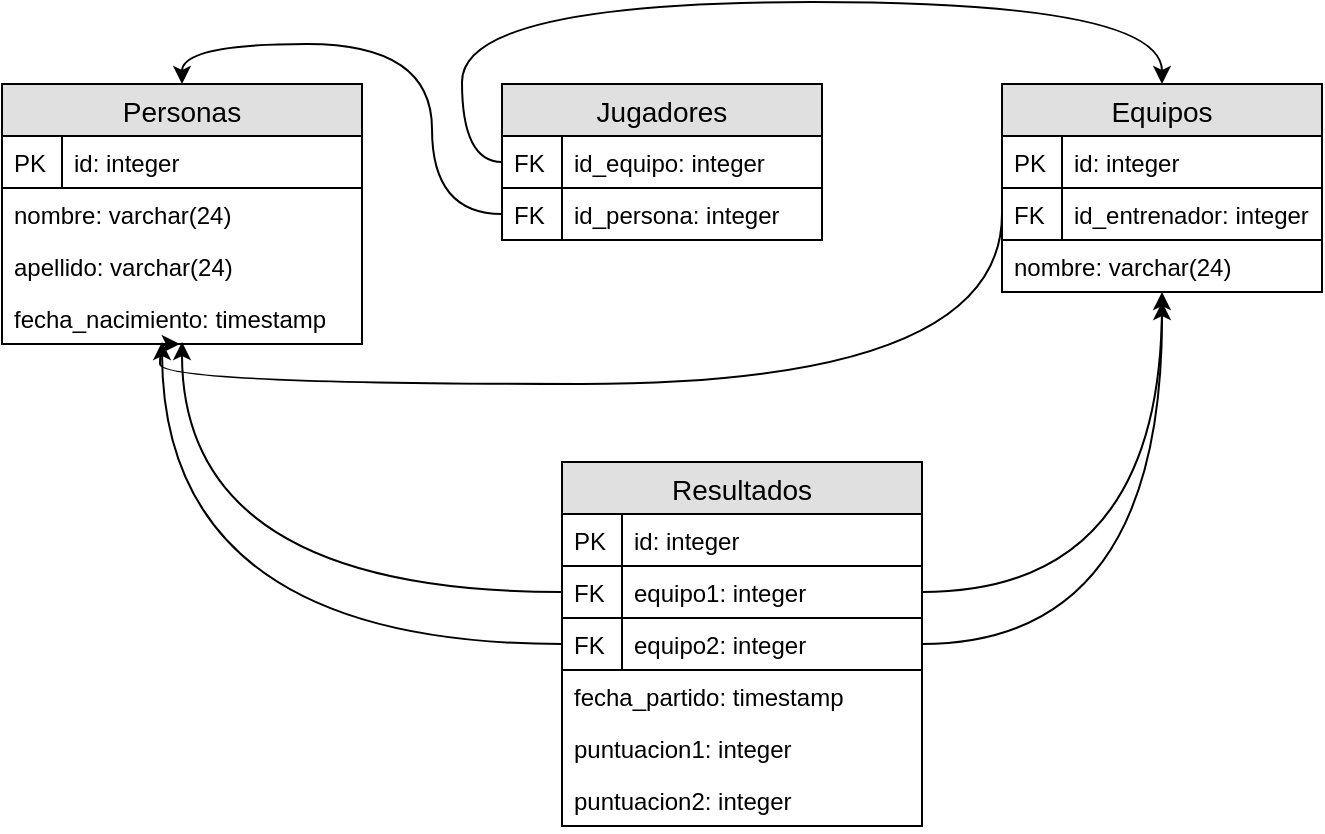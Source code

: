 <mxfile version="10.5.4" type="device"><diagram id="2jvkBdJgqv1P23ik-02p" name="Page-1"><mxGraphModel dx="840" dy="481" grid="1" gridSize="10" guides="1" tooltips="1" connect="1" arrows="1" fold="1" page="1" pageScale="1" pageWidth="850" pageHeight="1100" math="0" shadow="0"><root><mxCell id="0"/><mxCell id="1" parent="0"/><mxCell id="_aSCzNytMRF37KWu-V6P-12" value="Personas" style="swimlane;fontStyle=0;childLayout=stackLayout;horizontal=1;startSize=26;fillColor=#e0e0e0;horizontalStack=0;resizeParent=1;resizeParentMax=0;resizeLast=0;collapsible=1;marginBottom=0;swimlaneFillColor=#ffffff;align=center;fontSize=14;" vertex="1" parent="1"><mxGeometry x="40" y="61" width="180" height="130" as="geometry"/></mxCell><mxCell id="_aSCzNytMRF37KWu-V6P-16" value="id: integer" style="shape=partialRectangle;top=0;left=0;right=0;bottom=1;align=left;verticalAlign=top;fillColor=none;spacingLeft=34;spacingRight=4;overflow=hidden;rotatable=0;points=[[0,0.5],[1,0.5]];portConstraint=eastwest;dropTarget=0;fontSize=12;" vertex="1" parent="_aSCzNytMRF37KWu-V6P-12"><mxGeometry y="26" width="180" height="26" as="geometry"/></mxCell><mxCell id="_aSCzNytMRF37KWu-V6P-17" value="PK" style="shape=partialRectangle;top=0;left=0;bottom=0;fillColor=none;align=left;verticalAlign=top;spacingLeft=4;spacingRight=4;overflow=hidden;rotatable=0;points=[];portConstraint=eastwest;part=1;fontSize=12;" vertex="1" connectable="0" parent="_aSCzNytMRF37KWu-V6P-16"><mxGeometry width="30" height="26" as="geometry"/></mxCell><mxCell id="_aSCzNytMRF37KWu-V6P-18" value="nombre: varchar(24)" style="text;strokeColor=none;fillColor=none;spacingLeft=4;spacingRight=4;overflow=hidden;rotatable=0;points=[[0,0.5],[1,0.5]];portConstraint=eastwest;fontSize=12;" vertex="1" parent="_aSCzNytMRF37KWu-V6P-12"><mxGeometry y="52" width="180" height="26" as="geometry"/></mxCell><mxCell id="_aSCzNytMRF37KWu-V6P-19" value="apellido: varchar(24)" style="text;strokeColor=none;fillColor=none;spacingLeft=4;spacingRight=4;overflow=hidden;rotatable=0;points=[[0,0.5],[1,0.5]];portConstraint=eastwest;fontSize=12;" vertex="1" parent="_aSCzNytMRF37KWu-V6P-12"><mxGeometry y="78" width="180" height="26" as="geometry"/></mxCell><mxCell id="_aSCzNytMRF37KWu-V6P-21" value="fecha_nacimiento: timestamp" style="text;strokeColor=none;fillColor=none;spacingLeft=4;spacingRight=4;overflow=hidden;rotatable=0;points=[[0,0.5],[1,0.5]];portConstraint=eastwest;fontSize=12;" vertex="1" parent="_aSCzNytMRF37KWu-V6P-12"><mxGeometry y="104" width="180" height="26" as="geometry"/></mxCell><mxCell id="_aSCzNytMRF37KWu-V6P-26" value="Equipos" style="swimlane;fontStyle=0;childLayout=stackLayout;horizontal=1;startSize=26;fillColor=#e0e0e0;horizontalStack=0;resizeParent=1;resizeParentMax=0;resizeLast=0;collapsible=1;marginBottom=0;swimlaneFillColor=#ffffff;align=center;fontSize=14;" vertex="1" parent="1"><mxGeometry x="540" y="61" width="160" height="104" as="geometry"/></mxCell><mxCell id="_aSCzNytMRF37KWu-V6P-30" value="id: integer" style="shape=partialRectangle;top=0;left=0;right=0;bottom=1;align=left;verticalAlign=top;fillColor=none;spacingLeft=34;spacingRight=4;overflow=hidden;rotatable=0;points=[[0,0.5],[1,0.5]];portConstraint=eastwest;dropTarget=0;fontSize=12;" vertex="1" parent="_aSCzNytMRF37KWu-V6P-26"><mxGeometry y="26" width="160" height="26" as="geometry"/></mxCell><mxCell id="_aSCzNytMRF37KWu-V6P-31" value="PK" style="shape=partialRectangle;top=0;left=0;bottom=0;fillColor=none;align=left;verticalAlign=top;spacingLeft=4;spacingRight=4;overflow=hidden;rotatable=0;points=[];portConstraint=eastwest;part=1;fontSize=12;" vertex="1" connectable="0" parent="_aSCzNytMRF37KWu-V6P-30"><mxGeometry width="30" height="26" as="geometry"/></mxCell><mxCell id="_aSCzNytMRF37KWu-V6P-41" value="id_entrenador: integer" style="shape=partialRectangle;top=0;left=0;right=0;bottom=1;align=left;verticalAlign=top;fillColor=none;spacingLeft=34;spacingRight=4;overflow=hidden;rotatable=0;points=[[0,0.5],[1,0.5]];portConstraint=eastwest;dropTarget=0;fontSize=12;" vertex="1" parent="_aSCzNytMRF37KWu-V6P-26"><mxGeometry y="52" width="160" height="26" as="geometry"/></mxCell><mxCell id="_aSCzNytMRF37KWu-V6P-42" value="FK" style="shape=partialRectangle;top=0;left=0;bottom=0;fillColor=none;align=left;verticalAlign=top;spacingLeft=4;spacingRight=4;overflow=hidden;rotatable=0;points=[];portConstraint=eastwest;part=1;fontSize=12;" vertex="1" connectable="0" parent="_aSCzNytMRF37KWu-V6P-41"><mxGeometry width="30" height="26" as="geometry"/></mxCell><mxCell id="_aSCzNytMRF37KWu-V6P-28" value="nombre: varchar(24)" style="text;strokeColor=none;fillColor=none;spacingLeft=4;spacingRight=4;overflow=hidden;rotatable=0;points=[[0,0.5],[1,0.5]];portConstraint=eastwest;fontSize=12;" vertex="1" parent="_aSCzNytMRF37KWu-V6P-26"><mxGeometry y="78" width="160" height="26" as="geometry"/></mxCell><mxCell id="_aSCzNytMRF37KWu-V6P-32" value="Jugadores" style="swimlane;fontStyle=0;childLayout=stackLayout;horizontal=1;startSize=26;fillColor=#e0e0e0;horizontalStack=0;resizeParent=1;resizeParentMax=0;resizeLast=0;collapsible=1;marginBottom=0;swimlaneFillColor=#ffffff;align=center;fontSize=14;" vertex="1" parent="1"><mxGeometry x="290" y="61" width="160" height="78" as="geometry"/></mxCell><mxCell id="_aSCzNytMRF37KWu-V6P-36" value="id_equipo: integer" style="shape=partialRectangle;top=0;left=0;right=0;bottom=1;align=left;verticalAlign=top;fillColor=none;spacingLeft=34;spacingRight=4;overflow=hidden;rotatable=0;points=[[0,0.5],[1,0.5]];portConstraint=eastwest;dropTarget=0;fontSize=12;" vertex="1" parent="_aSCzNytMRF37KWu-V6P-32"><mxGeometry y="26" width="160" height="26" as="geometry"/></mxCell><mxCell id="_aSCzNytMRF37KWu-V6P-37" value="FK" style="shape=partialRectangle;top=0;left=0;bottom=0;fillColor=none;align=left;verticalAlign=top;spacingLeft=4;spacingRight=4;overflow=hidden;rotatable=0;points=[];portConstraint=eastwest;part=1;fontSize=12;" vertex="1" connectable="0" parent="_aSCzNytMRF37KWu-V6P-36"><mxGeometry width="30" height="26" as="geometry"/></mxCell><mxCell id="_aSCzNytMRF37KWu-V6P-39" value="id_persona: integer" style="shape=partialRectangle;top=0;left=0;right=0;bottom=1;align=left;verticalAlign=top;fillColor=none;spacingLeft=34;spacingRight=4;overflow=hidden;rotatable=0;points=[[0,0.5],[1,0.5]];portConstraint=eastwest;dropTarget=0;fontSize=12;" vertex="1" parent="_aSCzNytMRF37KWu-V6P-32"><mxGeometry y="52" width="160" height="26" as="geometry"/></mxCell><mxCell id="_aSCzNytMRF37KWu-V6P-40" value="FK" style="shape=partialRectangle;top=0;left=0;bottom=0;fillColor=none;align=left;verticalAlign=top;spacingLeft=4;spacingRight=4;overflow=hidden;rotatable=0;points=[];portConstraint=eastwest;part=1;fontSize=12;" vertex="1" connectable="0" parent="_aSCzNytMRF37KWu-V6P-39"><mxGeometry width="30" height="26" as="geometry"/></mxCell><mxCell id="_aSCzNytMRF37KWu-V6P-43" value="Resultados" style="swimlane;fontStyle=0;childLayout=stackLayout;horizontal=1;startSize=26;fillColor=#e0e0e0;horizontalStack=0;resizeParent=1;resizeParentMax=0;resizeLast=0;collapsible=1;marginBottom=0;swimlaneFillColor=#ffffff;align=center;fontSize=14;" vertex="1" parent="1"><mxGeometry x="320" y="250" width="180" height="182" as="geometry"/></mxCell><mxCell id="_aSCzNytMRF37KWu-V6P-49" value="id: integer" style="shape=partialRectangle;top=0;left=0;right=0;bottom=1;align=left;verticalAlign=top;fillColor=none;spacingLeft=34;spacingRight=4;overflow=hidden;rotatable=0;points=[[0,0.5],[1,0.5]];portConstraint=eastwest;dropTarget=0;fontSize=12;" vertex="1" parent="_aSCzNytMRF37KWu-V6P-43"><mxGeometry y="26" width="180" height="26" as="geometry"/></mxCell><mxCell id="_aSCzNytMRF37KWu-V6P-50" value="PK" style="shape=partialRectangle;top=0;left=0;bottom=0;fillColor=none;align=left;verticalAlign=top;spacingLeft=4;spacingRight=4;overflow=hidden;rotatable=0;points=[];portConstraint=eastwest;part=1;fontSize=12;" vertex="1" connectable="0" parent="_aSCzNytMRF37KWu-V6P-49"><mxGeometry width="30" height="26" as="geometry"/></mxCell><mxCell id="_aSCzNytMRF37KWu-V6P-51" value="equipo1: integer" style="shape=partialRectangle;top=0;left=0;right=0;bottom=1;align=left;verticalAlign=top;fillColor=none;spacingLeft=34;spacingRight=4;overflow=hidden;rotatable=0;points=[[0,0.5],[1,0.5]];portConstraint=eastwest;dropTarget=0;fontSize=12;" vertex="1" parent="_aSCzNytMRF37KWu-V6P-43"><mxGeometry y="52" width="180" height="26" as="geometry"/></mxCell><mxCell id="_aSCzNytMRF37KWu-V6P-52" value="FK" style="shape=partialRectangle;top=0;left=0;bottom=0;fillColor=none;align=left;verticalAlign=top;spacingLeft=4;spacingRight=4;overflow=hidden;rotatable=0;points=[];portConstraint=eastwest;part=1;fontSize=12;" vertex="1" connectable="0" parent="_aSCzNytMRF37KWu-V6P-51"><mxGeometry width="30" height="26" as="geometry"/></mxCell><mxCell id="_aSCzNytMRF37KWu-V6P-47" value="equipo2: integer" style="shape=partialRectangle;top=0;left=0;right=0;bottom=1;align=left;verticalAlign=top;fillColor=none;spacingLeft=34;spacingRight=4;overflow=hidden;rotatable=0;points=[[0,0.5],[1,0.5]];portConstraint=eastwest;dropTarget=0;fontSize=12;" vertex="1" parent="_aSCzNytMRF37KWu-V6P-43"><mxGeometry y="78" width="180" height="26" as="geometry"/></mxCell><mxCell id="_aSCzNytMRF37KWu-V6P-48" value="FK" style="shape=partialRectangle;top=0;left=0;bottom=0;fillColor=none;align=left;verticalAlign=top;spacingLeft=4;spacingRight=4;overflow=hidden;rotatable=0;points=[];portConstraint=eastwest;part=1;fontSize=12;" vertex="1" connectable="0" parent="_aSCzNytMRF37KWu-V6P-47"><mxGeometry width="30" height="26" as="geometry"/></mxCell><mxCell id="_aSCzNytMRF37KWu-V6P-44" value="fecha_partido: timestamp" style="text;strokeColor=none;fillColor=none;spacingLeft=4;spacingRight=4;overflow=hidden;rotatable=0;points=[[0,0.5],[1,0.5]];portConstraint=eastwest;fontSize=12;" vertex="1" parent="_aSCzNytMRF37KWu-V6P-43"><mxGeometry y="104" width="180" height="26" as="geometry"/></mxCell><mxCell id="_aSCzNytMRF37KWu-V6P-45" value="puntuacion1: integer" style="text;strokeColor=none;fillColor=none;spacingLeft=4;spacingRight=4;overflow=hidden;rotatable=0;points=[[0,0.5],[1,0.5]];portConstraint=eastwest;fontSize=12;" vertex="1" parent="_aSCzNytMRF37KWu-V6P-43"><mxGeometry y="130" width="180" height="26" as="geometry"/></mxCell><mxCell id="_aSCzNytMRF37KWu-V6P-46" value="puntuacion2: integer" style="text;strokeColor=none;fillColor=none;spacingLeft=4;spacingRight=4;overflow=hidden;rotatable=0;points=[[0,0.5],[1,0.5]];portConstraint=eastwest;fontSize=12;" vertex="1" parent="_aSCzNytMRF37KWu-V6P-43"><mxGeometry y="156" width="180" height="26" as="geometry"/></mxCell><mxCell id="_aSCzNytMRF37KWu-V6P-62" style="edgeStyle=orthogonalEdgeStyle;curved=1;rounded=0;orthogonalLoop=1;jettySize=auto;html=1;exitX=1;exitY=0.5;exitDx=0;exitDy=0;" edge="1" parent="1" source="_aSCzNytMRF37KWu-V6P-51" target="_aSCzNytMRF37KWu-V6P-26"><mxGeometry relative="1" as="geometry"/></mxCell><mxCell id="_aSCzNytMRF37KWu-V6P-63" style="edgeStyle=orthogonalEdgeStyle;curved=1;rounded=0;orthogonalLoop=1;jettySize=auto;html=1;exitX=1;exitY=0.5;exitDx=0;exitDy=0;" edge="1" parent="1" source="_aSCzNytMRF37KWu-V6P-47"><mxGeometry relative="1" as="geometry"><mxPoint x="620" y="170" as="targetPoint"/></mxGeometry></mxCell><mxCell id="_aSCzNytMRF37KWu-V6P-64" style="edgeStyle=orthogonalEdgeStyle;curved=1;rounded=0;orthogonalLoop=1;jettySize=auto;html=1;exitX=0;exitY=0.5;exitDx=0;exitDy=0;entryX=0.5;entryY=0;entryDx=0;entryDy=0;" edge="1" parent="1" source="_aSCzNytMRF37KWu-V6P-36" target="_aSCzNytMRF37KWu-V6P-26"><mxGeometry relative="1" as="geometry"><Array as="points"><mxPoint x="270" y="100"/><mxPoint x="270" y="20"/><mxPoint x="620" y="20"/></Array></mxGeometry></mxCell><mxCell id="_aSCzNytMRF37KWu-V6P-65" style="edgeStyle=orthogonalEdgeStyle;curved=1;rounded=0;orthogonalLoop=1;jettySize=auto;html=1;exitX=0;exitY=0.5;exitDx=0;exitDy=0;entryX=0.494;entryY=1;entryDx=0;entryDy=0;entryPerimeter=0;" edge="1" parent="1" source="_aSCzNytMRF37KWu-V6P-41" target="_aSCzNytMRF37KWu-V6P-21"><mxGeometry relative="1" as="geometry"><Array as="points"><mxPoint x="540" y="211"/><mxPoint x="119" y="211"/></Array></mxGeometry></mxCell><mxCell id="_aSCzNytMRF37KWu-V6P-66" style="edgeStyle=orthogonalEdgeStyle;curved=1;rounded=0;orthogonalLoop=1;jettySize=auto;html=1;exitX=0;exitY=0.5;exitDx=0;exitDy=0;entryX=0.5;entryY=0;entryDx=0;entryDy=0;" edge="1" parent="1" source="_aSCzNytMRF37KWu-V6P-39" target="_aSCzNytMRF37KWu-V6P-12"><mxGeometry relative="1" as="geometry"/></mxCell><mxCell id="_aSCzNytMRF37KWu-V6P-67" style="edgeStyle=orthogonalEdgeStyle;curved=1;rounded=0;orthogonalLoop=1;jettySize=auto;html=1;exitX=0;exitY=0.5;exitDx=0;exitDy=0;entryX=0.5;entryY=0.962;entryDx=0;entryDy=0;entryPerimeter=0;" edge="1" parent="1" source="_aSCzNytMRF37KWu-V6P-51" target="_aSCzNytMRF37KWu-V6P-21"><mxGeometry relative="1" as="geometry"/></mxCell><mxCell id="_aSCzNytMRF37KWu-V6P-68" style="edgeStyle=orthogonalEdgeStyle;curved=1;rounded=0;orthogonalLoop=1;jettySize=auto;html=1;exitX=0;exitY=0.5;exitDx=0;exitDy=0;" edge="1" parent="1" source="_aSCzNytMRF37KWu-V6P-47"><mxGeometry relative="1" as="geometry"><mxPoint x="120" y="190" as="targetPoint"/></mxGeometry></mxCell></root></mxGraphModel></diagram></mxfile>